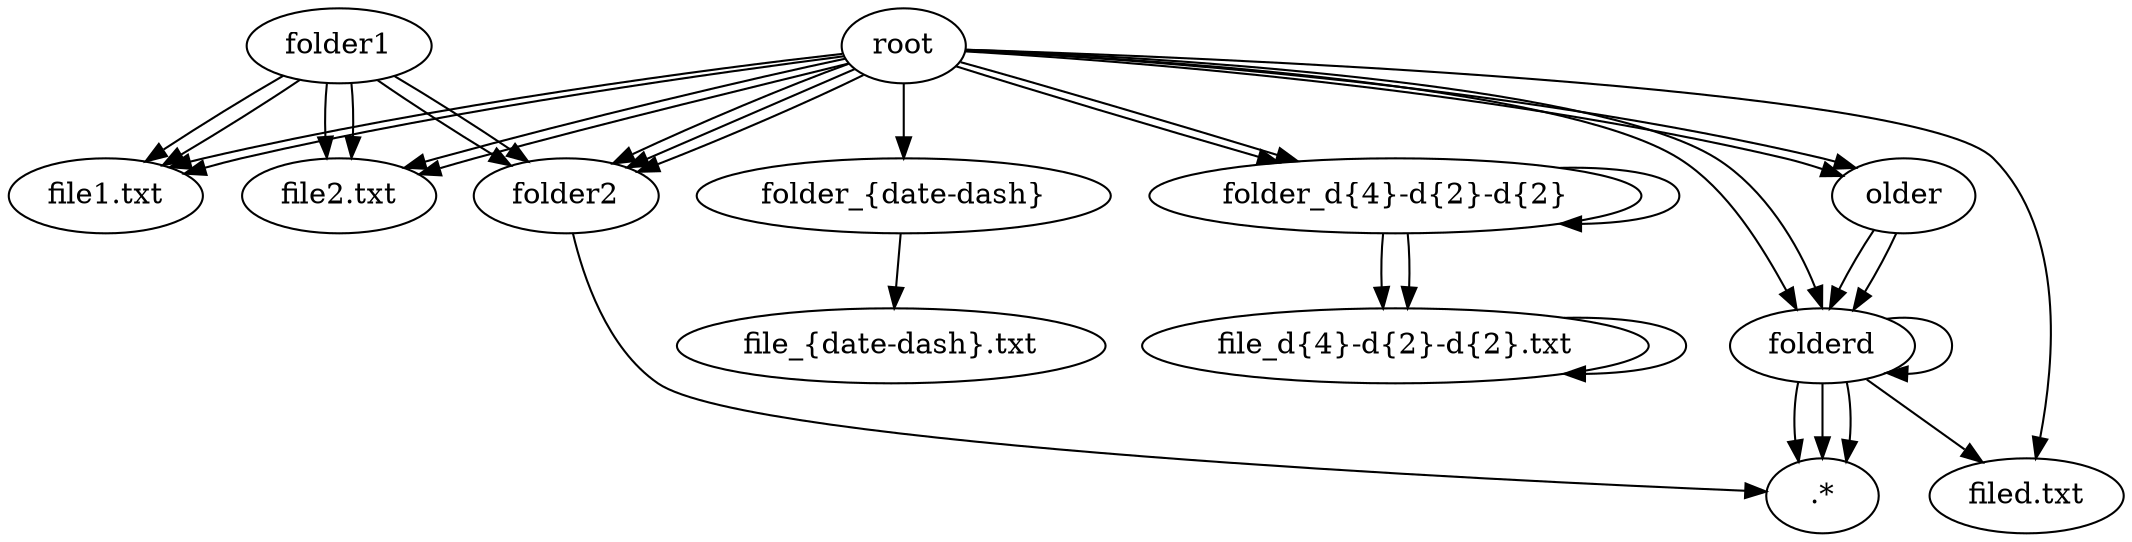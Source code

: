 digraph "Graph" {
	root [description="Root of data classification" regex="^root$" tooltip="root : Root of data classification" type=folder]
	"file1.txt" [tooltip="file1.txt"]
	folder2 [tooltip=folder2]
	"file2.txt" [tooltip="file2.txt"]
	folder1 [tooltip=folder1]
	"folder\d" [tooltip="^folder\d$"]
	".*" [tooltip="^.*$"]
	root -> "folder_{date-dash}"
	"folder_{date-dash}" -> "file_{date-dash}.txt"
	root -> "folder_\d{4}-\d{2}-\d{2}"
	"folder_\d{4}-\d{2}-\d{2}" -> "file_\d{4}-\d{2}-\d{2}.txt"
	root -> "folder_\d{4}-\d{2}-\d{2}"
	"folder_\d{4}-\d{2}-\d{2}" -> "file_\d{4}-\d{2}-\d{2}.txt"
	"folder_\d{4}-\d{2}-\d{2}" -> "folder_\d{4}-\d{2}-\d{2}"
	"file_\d{4}-\d{2}-\d{2}.txt" -> "file_\d{4}-\d{2}-\d{2}.txt"
	root -> "file1.txt"
	root -> folder2
	root -> "file2.txt"
	root -> older
	folder1 -> "file1.txt"
	folder1 -> folder2
	folder1 -> "file2.txt"
	older -> "folder\d"
	"folder\d" -> ".*"
	root -> "folder\d"
	root -> "file\d.txt"
	root -> "folder\d"
	"folder\d" -> "file\d.txt"
	"folder\d" -> "folder\d"
	"folder\d" -> ".*"
	root -> folder2
	folder2 -> ".*"
	root -> "file1.txt"
	root -> folder2
	root -> "file2.txt"
	root -> older
	folder1 -> "file1.txt"
	folder1 -> folder2
	folder1 -> "file2.txt"
	older -> "folder\d"
	"folder\d" -> ".*"
}
